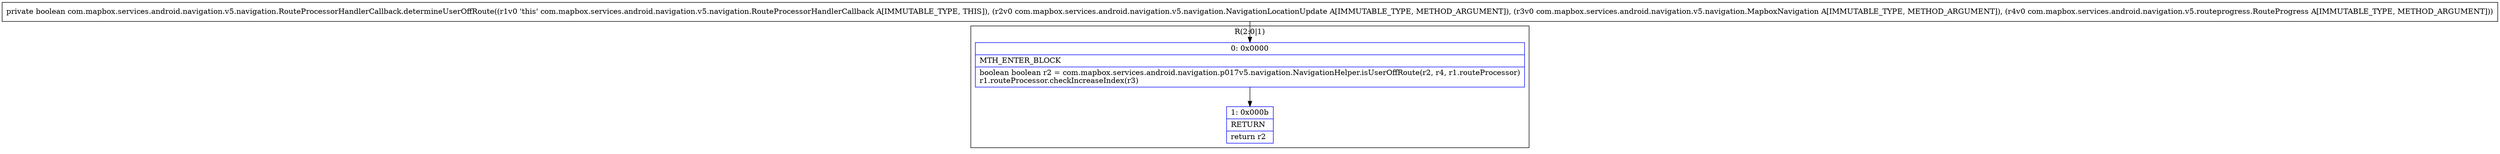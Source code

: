 digraph "CFG forcom.mapbox.services.android.navigation.v5.navigation.RouteProcessorHandlerCallback.determineUserOffRoute(Lcom\/mapbox\/services\/android\/navigation\/v5\/navigation\/NavigationLocationUpdate;Lcom\/mapbox\/services\/android\/navigation\/v5\/navigation\/MapboxNavigation;Lcom\/mapbox\/services\/android\/navigation\/v5\/routeprogress\/RouteProgress;)Z" {
subgraph cluster_Region_1747530728 {
label = "R(2:0|1)";
node [shape=record,color=blue];
Node_0 [shape=record,label="{0\:\ 0x0000|MTH_ENTER_BLOCK\l|boolean boolean r2 = com.mapbox.services.android.navigation.p017v5.navigation.NavigationHelper.isUserOffRoute(r2, r4, r1.routeProcessor)\lr1.routeProcessor.checkIncreaseIndex(r3)\l}"];
Node_1 [shape=record,label="{1\:\ 0x000b|RETURN\l|return r2\l}"];
}
MethodNode[shape=record,label="{private boolean com.mapbox.services.android.navigation.v5.navigation.RouteProcessorHandlerCallback.determineUserOffRoute((r1v0 'this' com.mapbox.services.android.navigation.v5.navigation.RouteProcessorHandlerCallback A[IMMUTABLE_TYPE, THIS]), (r2v0 com.mapbox.services.android.navigation.v5.navigation.NavigationLocationUpdate A[IMMUTABLE_TYPE, METHOD_ARGUMENT]), (r3v0 com.mapbox.services.android.navigation.v5.navigation.MapboxNavigation A[IMMUTABLE_TYPE, METHOD_ARGUMENT]), (r4v0 com.mapbox.services.android.navigation.v5.routeprogress.RouteProgress A[IMMUTABLE_TYPE, METHOD_ARGUMENT])) }"];
MethodNode -> Node_0;
Node_0 -> Node_1;
}

